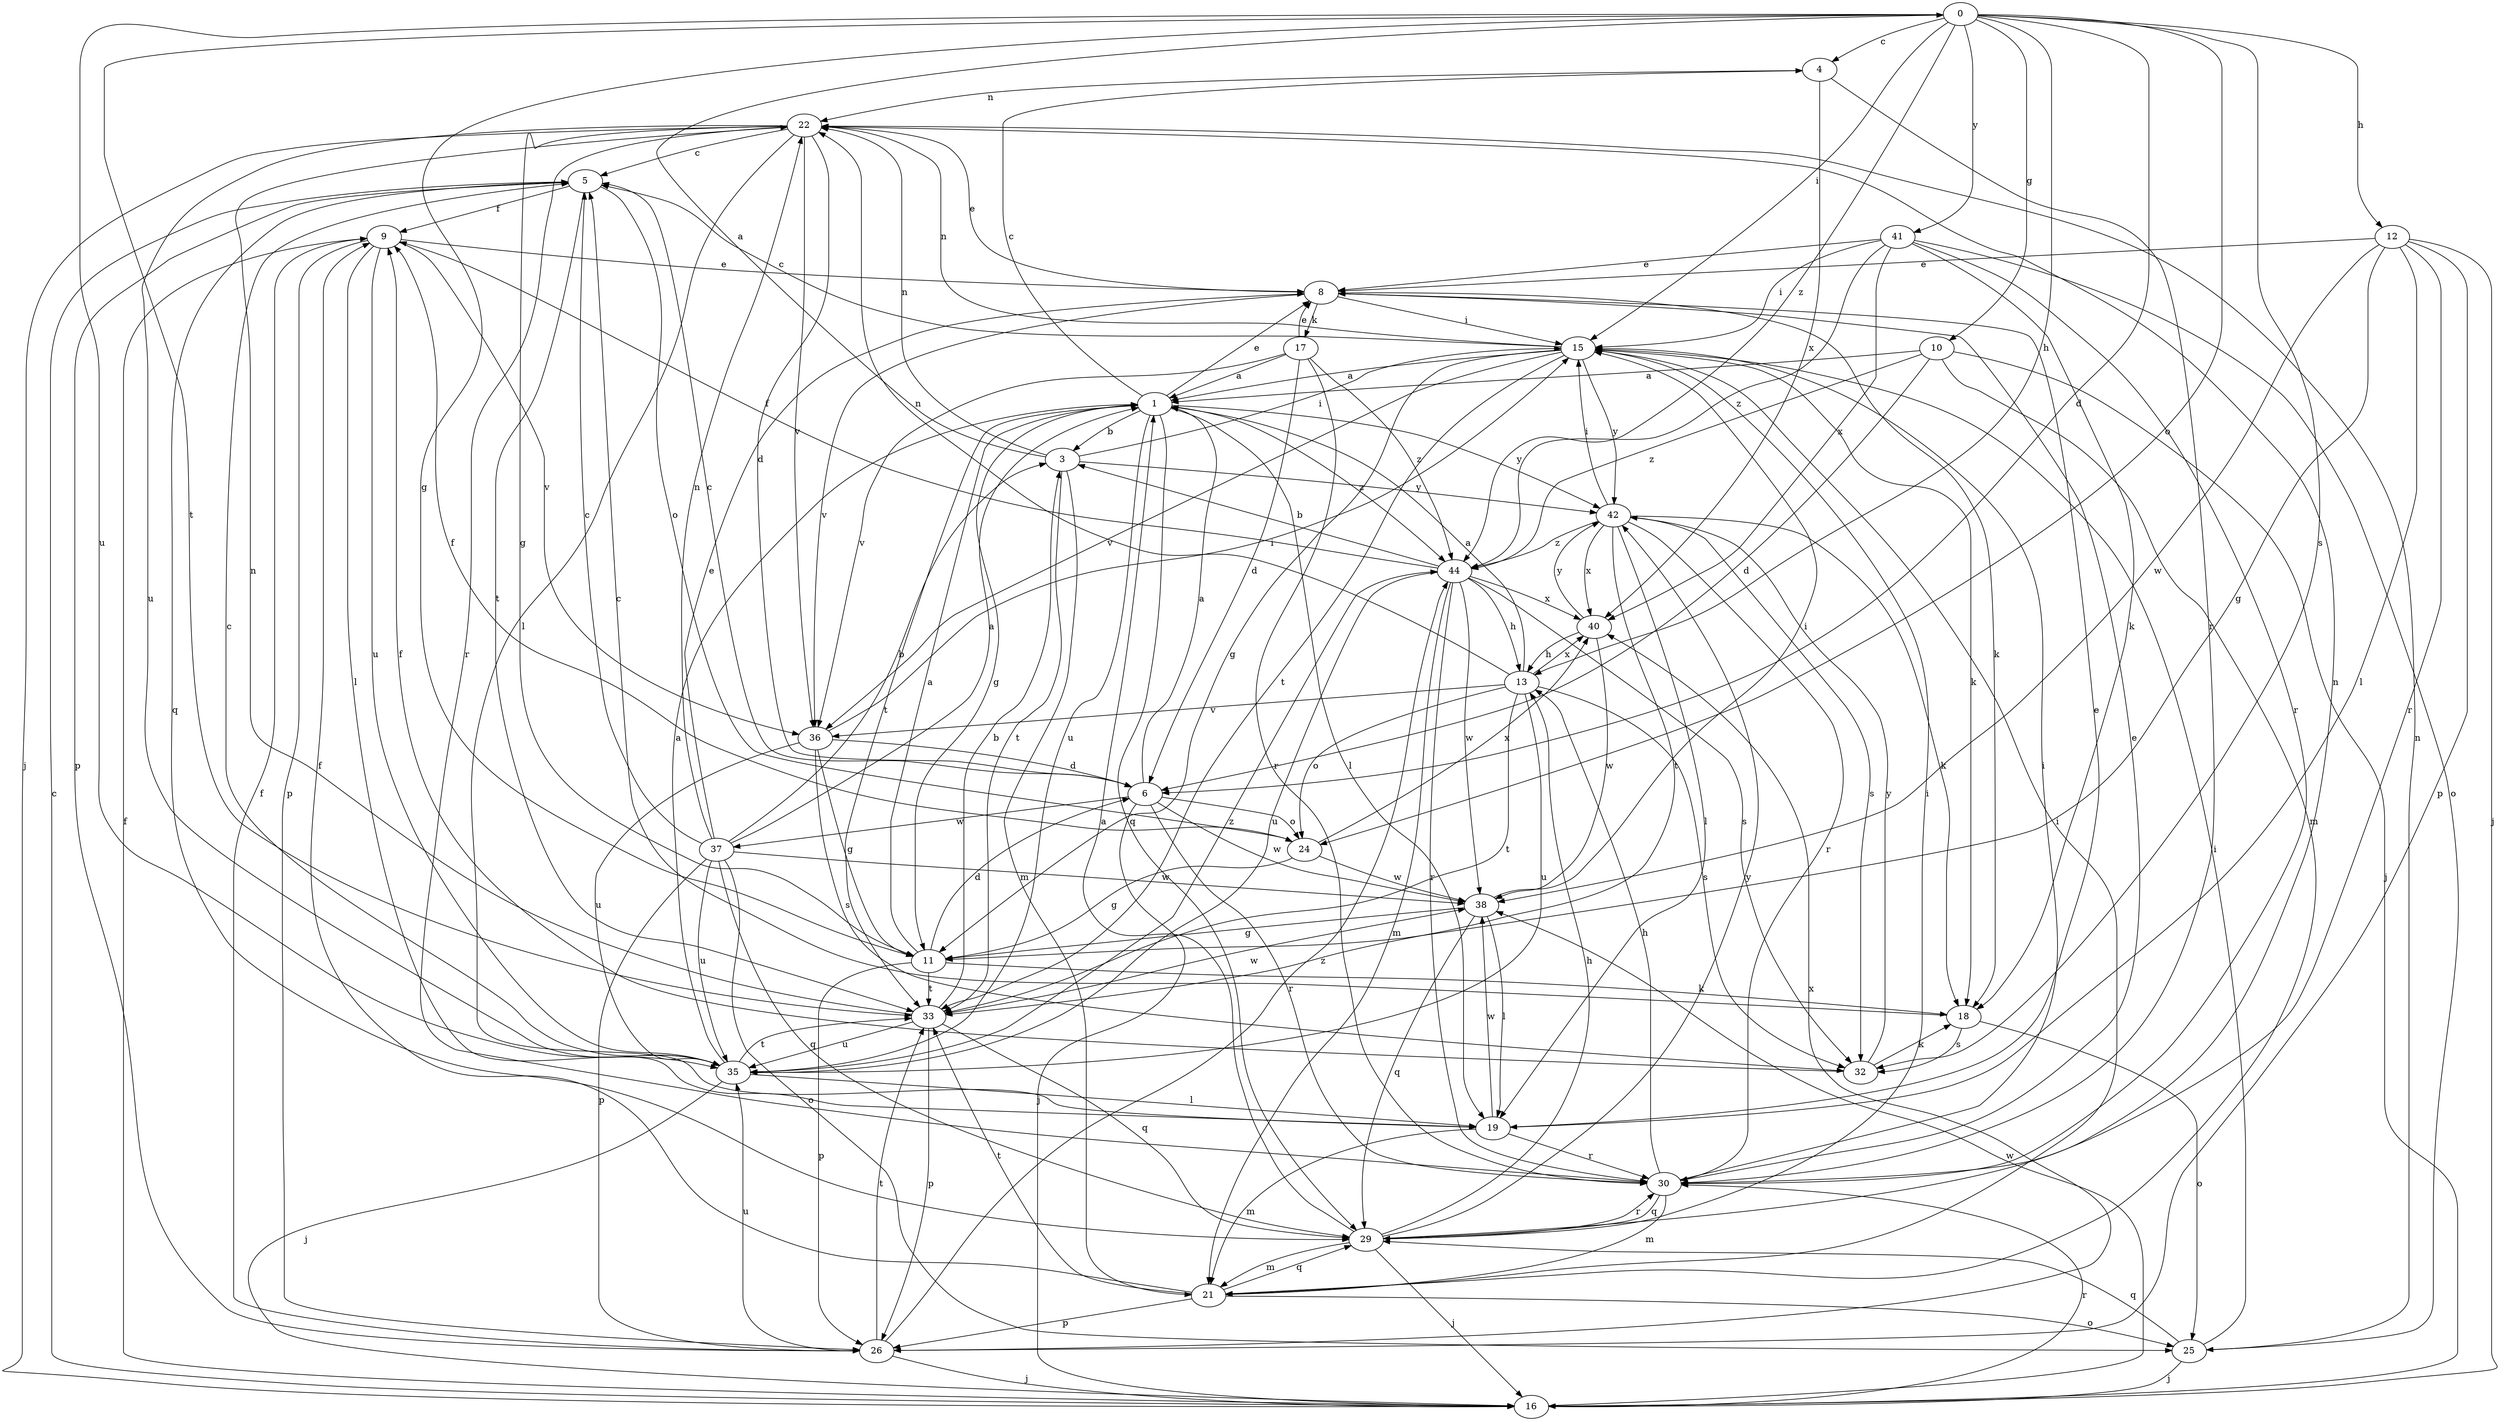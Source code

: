strict digraph  {
0;
1;
3;
4;
5;
6;
8;
9;
10;
11;
12;
13;
15;
16;
17;
18;
19;
21;
22;
24;
25;
26;
29;
30;
32;
33;
35;
36;
37;
38;
40;
41;
42;
44;
0 -> 4  [label=c];
0 -> 6  [label=d];
0 -> 10  [label=g];
0 -> 11  [label=g];
0 -> 12  [label=h];
0 -> 13  [label=h];
0 -> 15  [label=i];
0 -> 24  [label=o];
0 -> 32  [label=s];
0 -> 33  [label=t];
0 -> 35  [label=u];
0 -> 41  [label=y];
0 -> 44  [label=z];
1 -> 3  [label=b];
1 -> 4  [label=c];
1 -> 8  [label=e];
1 -> 11  [label=g];
1 -> 19  [label=l];
1 -> 29  [label=q];
1 -> 33  [label=t];
1 -> 35  [label=u];
1 -> 42  [label=y];
1 -> 44  [label=z];
3 -> 0  [label=a];
3 -> 15  [label=i];
3 -> 21  [label=m];
3 -> 22  [label=n];
3 -> 33  [label=t];
3 -> 42  [label=y];
4 -> 22  [label=n];
4 -> 30  [label=r];
4 -> 40  [label=x];
5 -> 9  [label=f];
5 -> 24  [label=o];
5 -> 26  [label=p];
5 -> 29  [label=q];
5 -> 33  [label=t];
6 -> 1  [label=a];
6 -> 5  [label=c];
6 -> 16  [label=j];
6 -> 24  [label=o];
6 -> 30  [label=r];
6 -> 37  [label=w];
6 -> 38  [label=w];
8 -> 15  [label=i];
8 -> 17  [label=k];
8 -> 18  [label=k];
8 -> 36  [label=v];
9 -> 8  [label=e];
9 -> 19  [label=l];
9 -> 26  [label=p];
9 -> 35  [label=u];
9 -> 36  [label=v];
10 -> 1  [label=a];
10 -> 6  [label=d];
10 -> 16  [label=j];
10 -> 21  [label=m];
10 -> 44  [label=z];
11 -> 1  [label=a];
11 -> 6  [label=d];
11 -> 18  [label=k];
11 -> 26  [label=p];
11 -> 33  [label=t];
12 -> 8  [label=e];
12 -> 11  [label=g];
12 -> 16  [label=j];
12 -> 19  [label=l];
12 -> 26  [label=p];
12 -> 30  [label=r];
12 -> 38  [label=w];
13 -> 1  [label=a];
13 -> 22  [label=n];
13 -> 24  [label=o];
13 -> 32  [label=s];
13 -> 33  [label=t];
13 -> 35  [label=u];
13 -> 36  [label=v];
13 -> 40  [label=x];
15 -> 1  [label=a];
15 -> 5  [label=c];
15 -> 11  [label=g];
15 -> 18  [label=k];
15 -> 22  [label=n];
15 -> 33  [label=t];
15 -> 36  [label=v];
15 -> 42  [label=y];
16 -> 5  [label=c];
16 -> 9  [label=f];
16 -> 30  [label=r];
16 -> 38  [label=w];
17 -> 1  [label=a];
17 -> 6  [label=d];
17 -> 8  [label=e];
17 -> 30  [label=r];
17 -> 36  [label=v];
17 -> 44  [label=z];
18 -> 5  [label=c];
18 -> 25  [label=o];
18 -> 32  [label=s];
19 -> 8  [label=e];
19 -> 21  [label=m];
19 -> 30  [label=r];
19 -> 38  [label=w];
21 -> 9  [label=f];
21 -> 15  [label=i];
21 -> 25  [label=o];
21 -> 26  [label=p];
21 -> 29  [label=q];
21 -> 33  [label=t];
22 -> 5  [label=c];
22 -> 6  [label=d];
22 -> 8  [label=e];
22 -> 11  [label=g];
22 -> 16  [label=j];
22 -> 19  [label=l];
22 -> 30  [label=r];
22 -> 35  [label=u];
22 -> 36  [label=v];
24 -> 9  [label=f];
24 -> 11  [label=g];
24 -> 38  [label=w];
24 -> 40  [label=x];
25 -> 15  [label=i];
25 -> 16  [label=j];
25 -> 22  [label=n];
25 -> 29  [label=q];
26 -> 9  [label=f];
26 -> 16  [label=j];
26 -> 33  [label=t];
26 -> 35  [label=u];
26 -> 40  [label=x];
26 -> 44  [label=z];
29 -> 1  [label=a];
29 -> 13  [label=h];
29 -> 15  [label=i];
29 -> 16  [label=j];
29 -> 21  [label=m];
29 -> 22  [label=n];
29 -> 30  [label=r];
29 -> 42  [label=y];
30 -> 8  [label=e];
30 -> 13  [label=h];
30 -> 15  [label=i];
30 -> 21  [label=m];
30 -> 29  [label=q];
32 -> 9  [label=f];
32 -> 18  [label=k];
32 -> 42  [label=y];
33 -> 3  [label=b];
33 -> 22  [label=n];
33 -> 26  [label=p];
33 -> 29  [label=q];
33 -> 35  [label=u];
33 -> 38  [label=w];
35 -> 1  [label=a];
35 -> 5  [label=c];
35 -> 16  [label=j];
35 -> 19  [label=l];
35 -> 33  [label=t];
35 -> 44  [label=z];
36 -> 6  [label=d];
36 -> 11  [label=g];
36 -> 15  [label=i];
36 -> 32  [label=s];
36 -> 35  [label=u];
37 -> 1  [label=a];
37 -> 3  [label=b];
37 -> 5  [label=c];
37 -> 8  [label=e];
37 -> 22  [label=n];
37 -> 25  [label=o];
37 -> 26  [label=p];
37 -> 29  [label=q];
37 -> 35  [label=u];
37 -> 38  [label=w];
38 -> 11  [label=g];
38 -> 15  [label=i];
38 -> 19  [label=l];
38 -> 29  [label=q];
40 -> 13  [label=h];
40 -> 38  [label=w];
40 -> 42  [label=y];
41 -> 8  [label=e];
41 -> 15  [label=i];
41 -> 18  [label=k];
41 -> 25  [label=o];
41 -> 30  [label=r];
41 -> 40  [label=x];
41 -> 44  [label=z];
42 -> 15  [label=i];
42 -> 18  [label=k];
42 -> 19  [label=l];
42 -> 30  [label=r];
42 -> 32  [label=s];
42 -> 33  [label=t];
42 -> 40  [label=x];
42 -> 44  [label=z];
44 -> 3  [label=b];
44 -> 9  [label=f];
44 -> 13  [label=h];
44 -> 21  [label=m];
44 -> 30  [label=r];
44 -> 32  [label=s];
44 -> 35  [label=u];
44 -> 38  [label=w];
44 -> 40  [label=x];
}

